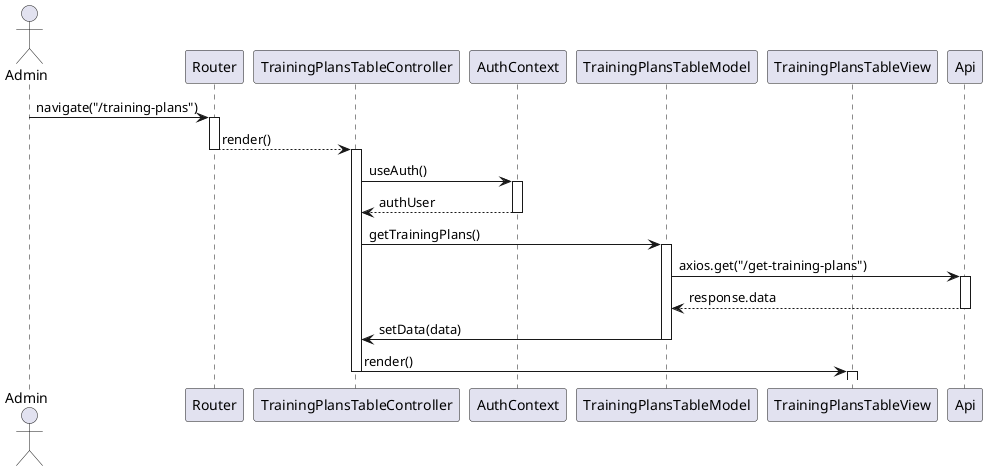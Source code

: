 @startuml training_plans_sequence_diagram

actor Admin as User
participant "Router" as Router
participant TrainingPlansTableController
participant AuthContext
participant TrainingPlansTableModel
participant TrainingPlansTableView
participant Api

User -> Router: navigate("/training-plans")
activate Router
Router --> TrainingPlansTableController: render()
deactivate Router
activate TrainingPlansTableController
TrainingPlansTableController -> AuthContext: useAuth()
activate AuthContext
AuthContext --> TrainingPlansTableController: authUser
deactivate AuthContext

TrainingPlansTableController -> TrainingPlansTableModel: getTrainingPlans()
activate TrainingPlansTableModel
TrainingPlansTableModel -> Api: axios.get("/get-training-plans")
activate Api
Api --> TrainingPlansTableModel: response.data
deactivate Api
TrainingPlansTableModel -> TrainingPlansTableController: setData(data)
deactivate TrainingPlansTableModel

TrainingPlansTableController -> TrainingPlansTableView: render()
deactivate TrainingPlansTableController
activate TrainingPlansTableView

@enduml
